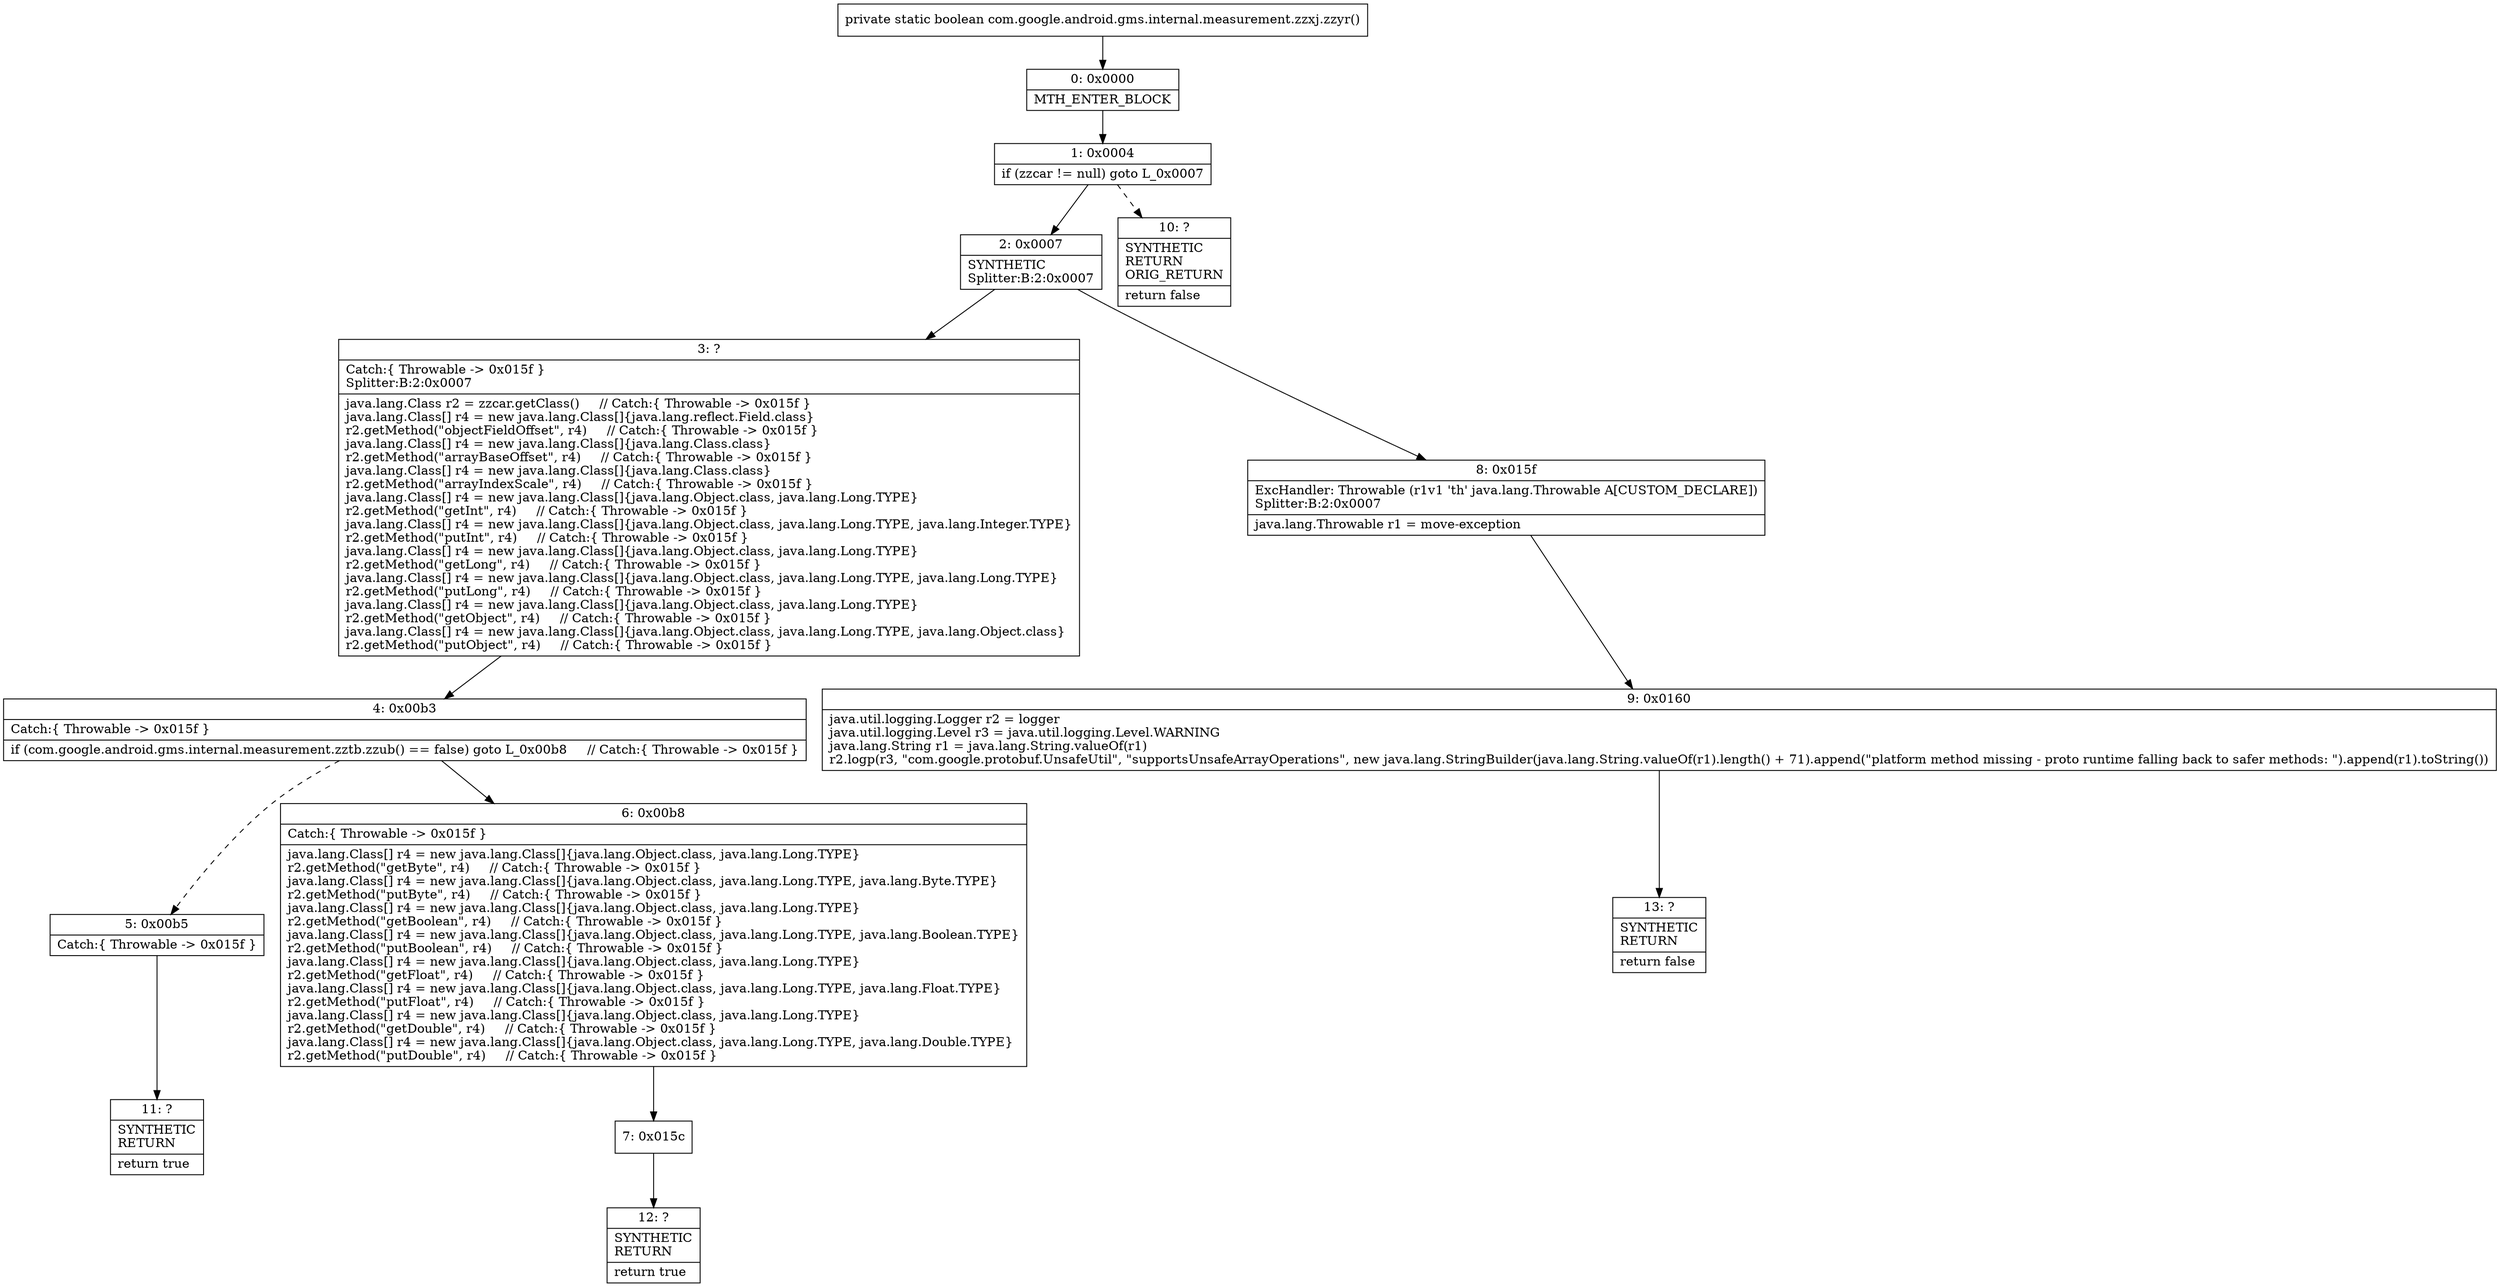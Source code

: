 digraph "CFG forcom.google.android.gms.internal.measurement.zzxj.zzyr()Z" {
Node_0 [shape=record,label="{0\:\ 0x0000|MTH_ENTER_BLOCK\l}"];
Node_1 [shape=record,label="{1\:\ 0x0004|if (zzcar != null) goto L_0x0007\l}"];
Node_2 [shape=record,label="{2\:\ 0x0007|SYNTHETIC\lSplitter:B:2:0x0007\l}"];
Node_3 [shape=record,label="{3\:\ ?|Catch:\{ Throwable \-\> 0x015f \}\lSplitter:B:2:0x0007\l|java.lang.Class r2 = zzcar.getClass()     \/\/ Catch:\{ Throwable \-\> 0x015f \}\ljava.lang.Class[] r4 = new java.lang.Class[]\{java.lang.reflect.Field.class\}\lr2.getMethod(\"objectFieldOffset\", r4)     \/\/ Catch:\{ Throwable \-\> 0x015f \}\ljava.lang.Class[] r4 = new java.lang.Class[]\{java.lang.Class.class\}\lr2.getMethod(\"arrayBaseOffset\", r4)     \/\/ Catch:\{ Throwable \-\> 0x015f \}\ljava.lang.Class[] r4 = new java.lang.Class[]\{java.lang.Class.class\}\lr2.getMethod(\"arrayIndexScale\", r4)     \/\/ Catch:\{ Throwable \-\> 0x015f \}\ljava.lang.Class[] r4 = new java.lang.Class[]\{java.lang.Object.class, java.lang.Long.TYPE\}\lr2.getMethod(\"getInt\", r4)     \/\/ Catch:\{ Throwable \-\> 0x015f \}\ljava.lang.Class[] r4 = new java.lang.Class[]\{java.lang.Object.class, java.lang.Long.TYPE, java.lang.Integer.TYPE\}\lr2.getMethod(\"putInt\", r4)     \/\/ Catch:\{ Throwable \-\> 0x015f \}\ljava.lang.Class[] r4 = new java.lang.Class[]\{java.lang.Object.class, java.lang.Long.TYPE\}\lr2.getMethod(\"getLong\", r4)     \/\/ Catch:\{ Throwable \-\> 0x015f \}\ljava.lang.Class[] r4 = new java.lang.Class[]\{java.lang.Object.class, java.lang.Long.TYPE, java.lang.Long.TYPE\}\lr2.getMethod(\"putLong\", r4)     \/\/ Catch:\{ Throwable \-\> 0x015f \}\ljava.lang.Class[] r4 = new java.lang.Class[]\{java.lang.Object.class, java.lang.Long.TYPE\}\lr2.getMethod(\"getObject\", r4)     \/\/ Catch:\{ Throwable \-\> 0x015f \}\ljava.lang.Class[] r4 = new java.lang.Class[]\{java.lang.Object.class, java.lang.Long.TYPE, java.lang.Object.class\}\lr2.getMethod(\"putObject\", r4)     \/\/ Catch:\{ Throwable \-\> 0x015f \}\l}"];
Node_4 [shape=record,label="{4\:\ 0x00b3|Catch:\{ Throwable \-\> 0x015f \}\l|if (com.google.android.gms.internal.measurement.zztb.zzub() == false) goto L_0x00b8     \/\/ Catch:\{ Throwable \-\> 0x015f \}\l}"];
Node_5 [shape=record,label="{5\:\ 0x00b5|Catch:\{ Throwable \-\> 0x015f \}\l}"];
Node_6 [shape=record,label="{6\:\ 0x00b8|Catch:\{ Throwable \-\> 0x015f \}\l|java.lang.Class[] r4 = new java.lang.Class[]\{java.lang.Object.class, java.lang.Long.TYPE\}\lr2.getMethod(\"getByte\", r4)     \/\/ Catch:\{ Throwable \-\> 0x015f \}\ljava.lang.Class[] r4 = new java.lang.Class[]\{java.lang.Object.class, java.lang.Long.TYPE, java.lang.Byte.TYPE\}\lr2.getMethod(\"putByte\", r4)     \/\/ Catch:\{ Throwable \-\> 0x015f \}\ljava.lang.Class[] r4 = new java.lang.Class[]\{java.lang.Object.class, java.lang.Long.TYPE\}\lr2.getMethod(\"getBoolean\", r4)     \/\/ Catch:\{ Throwable \-\> 0x015f \}\ljava.lang.Class[] r4 = new java.lang.Class[]\{java.lang.Object.class, java.lang.Long.TYPE, java.lang.Boolean.TYPE\}\lr2.getMethod(\"putBoolean\", r4)     \/\/ Catch:\{ Throwable \-\> 0x015f \}\ljava.lang.Class[] r4 = new java.lang.Class[]\{java.lang.Object.class, java.lang.Long.TYPE\}\lr2.getMethod(\"getFloat\", r4)     \/\/ Catch:\{ Throwable \-\> 0x015f \}\ljava.lang.Class[] r4 = new java.lang.Class[]\{java.lang.Object.class, java.lang.Long.TYPE, java.lang.Float.TYPE\}\lr2.getMethod(\"putFloat\", r4)     \/\/ Catch:\{ Throwable \-\> 0x015f \}\ljava.lang.Class[] r4 = new java.lang.Class[]\{java.lang.Object.class, java.lang.Long.TYPE\}\lr2.getMethod(\"getDouble\", r4)     \/\/ Catch:\{ Throwable \-\> 0x015f \}\ljava.lang.Class[] r4 = new java.lang.Class[]\{java.lang.Object.class, java.lang.Long.TYPE, java.lang.Double.TYPE\}\lr2.getMethod(\"putDouble\", r4)     \/\/ Catch:\{ Throwable \-\> 0x015f \}\l}"];
Node_7 [shape=record,label="{7\:\ 0x015c}"];
Node_8 [shape=record,label="{8\:\ 0x015f|ExcHandler: Throwable (r1v1 'th' java.lang.Throwable A[CUSTOM_DECLARE])\lSplitter:B:2:0x0007\l|java.lang.Throwable r1 = move\-exception\l}"];
Node_9 [shape=record,label="{9\:\ 0x0160|java.util.logging.Logger r2 = logger\ljava.util.logging.Level r3 = java.util.logging.Level.WARNING\ljava.lang.String r1 = java.lang.String.valueOf(r1)\lr2.logp(r3, \"com.google.protobuf.UnsafeUtil\", \"supportsUnsafeArrayOperations\", new java.lang.StringBuilder(java.lang.String.valueOf(r1).length() + 71).append(\"platform method missing \- proto runtime falling back to safer methods: \").append(r1).toString())\l}"];
Node_10 [shape=record,label="{10\:\ ?|SYNTHETIC\lRETURN\lORIG_RETURN\l|return false\l}"];
Node_11 [shape=record,label="{11\:\ ?|SYNTHETIC\lRETURN\l|return true\l}"];
Node_12 [shape=record,label="{12\:\ ?|SYNTHETIC\lRETURN\l|return true\l}"];
Node_13 [shape=record,label="{13\:\ ?|SYNTHETIC\lRETURN\l|return false\l}"];
MethodNode[shape=record,label="{private static boolean com.google.android.gms.internal.measurement.zzxj.zzyr() }"];
MethodNode -> Node_0;
Node_0 -> Node_1;
Node_1 -> Node_2;
Node_1 -> Node_10[style=dashed];
Node_2 -> Node_3;
Node_2 -> Node_8;
Node_3 -> Node_4;
Node_4 -> Node_5[style=dashed];
Node_4 -> Node_6;
Node_5 -> Node_11;
Node_6 -> Node_7;
Node_7 -> Node_12;
Node_8 -> Node_9;
Node_9 -> Node_13;
}

